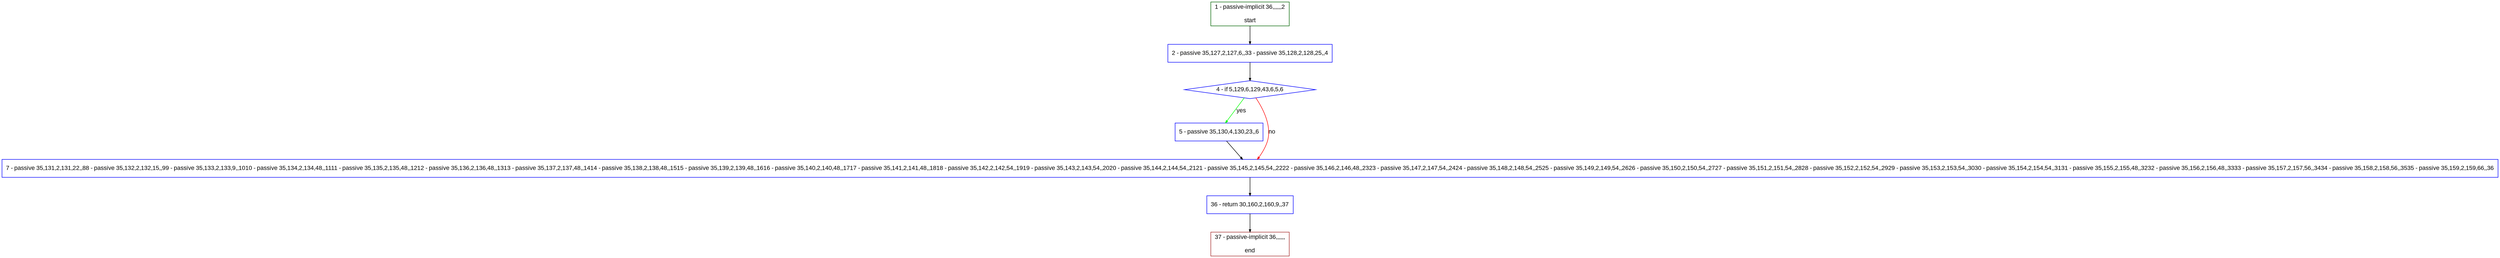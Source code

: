 digraph "" {
  graph [pack="true", label="", fontsize="12", packmode="clust", fontname="Arial", fillcolor="#FFFFCC", bgcolor="white", style="rounded,filled", compound="true"];
  node [node_initialized="no", label="", color="grey", fontsize="12", fillcolor="white", fontname="Arial", style="filled", shape="rectangle", compound="true", fixedsize="false"];
  edge [fontcolor="black", arrowhead="normal", arrowtail="none", arrowsize="0.5", ltail="", label="", color="black", fontsize="12", lhead="", fontname="Arial", dir="forward", compound="true"];
  __N1 [label="2 - passive 35,127,2,127,6,,33 - passive 35,128,2,128,25,,4", color="#0000ff", fillcolor="#ffffff", style="filled", shape="box"];
  __N2 [label="1 - passive-implicit 36,,,,,,2\n\nstart", color="#006400", fillcolor="#ffffff", style="filled", shape="box"];
  __N3 [label="4 - if 5,129,6,129,43,6,5,6", color="#0000ff", fillcolor="#ffffff", style="filled", shape="diamond"];
  __N4 [label="5 - passive 35,130,4,130,23,,6", color="#0000ff", fillcolor="#ffffff", style="filled", shape="box"];
  __N5 [label="7 - passive 35,131,2,131,22,,88 - passive 35,132,2,132,15,,99 - passive 35,133,2,133,9,,1010 - passive 35,134,2,134,48,,1111 - passive 35,135,2,135,48,,1212 - passive 35,136,2,136,48,,1313 - passive 35,137,2,137,48,,1414 - passive 35,138,2,138,48,,1515 - passive 35,139,2,139,48,,1616 - passive 35,140,2,140,48,,1717 - passive 35,141,2,141,48,,1818 - passive 35,142,2,142,54,,1919 - passive 35,143,2,143,54,,2020 - passive 35,144,2,144,54,,2121 - passive 35,145,2,145,54,,2222 - passive 35,146,2,146,48,,2323 - passive 35,147,2,147,54,,2424 - passive 35,148,2,148,54,,2525 - passive 35,149,2,149,54,,2626 - passive 35,150,2,150,54,,2727 - passive 35,151,2,151,54,,2828 - passive 35,152,2,152,54,,2929 - passive 35,153,2,153,54,,3030 - passive 35,154,2,154,54,,3131 - passive 35,155,2,155,48,,3232 - passive 35,156,2,156,48,,3333 - passive 35,157,2,157,56,,3434 - passive 35,158,2,158,56,,3535 - passive 35,159,2,159,66,,36", color="#0000ff", fillcolor="#ffffff", style="filled", shape="box"];
  __N6 [label="36 - return 30,160,2,160,9,,37", color="#0000ff", fillcolor="#ffffff", style="filled", shape="box"];
  __N7 [label="37 - passive-implicit 36,,,,,,\n\nend", color="#a52a2a", fillcolor="#ffffff", style="filled", shape="box"];
  __N2 -> __N1 [arrowhead="normal", arrowtail="none", color="#000000", label="", dir="forward"];
  __N1 -> __N3 [arrowhead="normal", arrowtail="none", color="#000000", label="", dir="forward"];
  __N3 -> __N4 [arrowhead="normal", arrowtail="none", color="#00ff00", label="yes", dir="forward"];
  __N3 -> __N5 [arrowhead="normal", arrowtail="none", color="#ff0000", label="no", dir="forward"];
  __N4 -> __N5 [arrowhead="normal", arrowtail="none", color="#000000", label="", dir="forward"];
  __N5 -> __N6 [arrowhead="normal", arrowtail="none", color="#000000", label="", dir="forward"];
  __N6 -> __N7 [arrowhead="normal", arrowtail="none", color="#000000", label="", dir="forward"];
}
